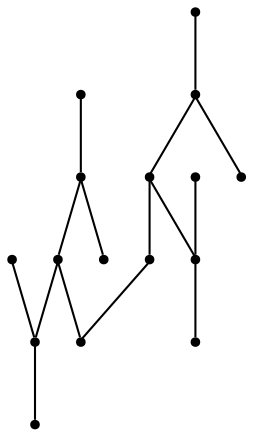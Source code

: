 graph {
  node [shape=point,comment="{\"directed\":false,\"doi\":\"10.1007/978-3-642-36763-2_26\",\"figure\":\"4 (2)\"}"]

  v0 [pos="1582.8703862870213,796.9228540648662"]
  v1 [pos="1606.2207065410582,750.248499091525"]
  v2 [pos="1559.5203205296143,750.2484990915249"]
  v3 [pos="1536.1700002755772,843.5972090382077"]
  v4 [pos="1536.1700002755774,890.2715640115489"]
  v5 [pos="1489.4697415124479,796.9228540648662"]
  v6 [pos="1512.8199345181702,750.2484990915249"]
  v7 [pos="1466.119548506726,750.2484990915249"]
  v8 [pos="1442.7693555010037,936.9456646301184"]
  v9 [pos="1419.4192897435964,796.9228540648662"]
  v10 [pos="1396.0690967378746,843.5971454495146"]
  v11 [pos="1372.7189037321523,796.9228540648662"]
  v12 [pos="1349.3687107264302,890.2715640115489"]
  v13 [pos="1302.6683247149863,843.5972090382077"]
  v14 [pos="1326.0185177207081,796.9228540648662"]
  v15 [pos="1279.3182589575788,796.9228540648662"]

  v0 -- v1 [id="-1",pos="1582.8703862870213,796.9228540648662 1606.2207065410582,750.248499091525 1606.2207065410582,750.248499091525 1606.2207065410582,750.248499091525"]
  v15 -- v13 [id="-2",pos="1279.3182589575788,796.9228540648662 1302.6683247149863,843.5972090382077 1302.6683247149863,843.5972090382077 1302.6683247149863,843.5972090382077"]
  v13 -- v12 [id="-3",pos="1302.6683247149863,843.5972090382077 1349.3687107264302,890.2715640115489 1349.3687107264302,890.2715640115489 1349.3687107264302,890.2715640115489"]
  v13 -- v14 [id="-4",pos="1302.6683247149863,843.5972090382077 1326.0185177207081,796.9228540648662 1326.0185177207081,796.9228540648662 1326.0185177207081,796.9228540648662"]
  v12 -- v10 [id="-5",pos="1349.3687107264302,890.2715640115489 1396.0690967378746,843.5971454495146 1396.0690967378746,843.5971454495146 1396.0690967378746,843.5971454495146"]
  v12 -- v8 [id="-6",pos="1349.3687107264302,890.2715640115489 1442.7693555010037,936.9456646301184 1442.7693555010037,936.9456646301184 1442.7693555010037,936.9456646301184"]
  v10 -- v11 [id="-7",pos="1396.0690967378746,843.5971454495146 1372.7189037321523,796.9228540648662 1372.7189037321523,796.9228540648662 1372.7189037321523,796.9228540648662"]
  v9 -- v10 [id="-8",pos="1419.4192897435964,796.9228540648662 1396.0690967378746,843.5971454495146 1396.0690967378746,843.5971454495146 1396.0690967378746,843.5971454495146"]
  v8 -- v4 [id="-9",pos="1442.7693555010037,936.9456646301184 1536.1700002755774,890.2715640115489 1536.1700002755774,890.2715640115489 1536.1700002755774,890.2715640115489"]
  v7 -- v5 [id="-10",pos="1466.119548506726,750.2484990915249 1489.4697415124479,796.9228540648662 1489.4697415124479,796.9228540648662 1489.4697415124479,796.9228540648662"]
  v5 -- v3 [id="-11",pos="1489.4697415124479,796.9228540648662 1536.1700002755772,843.5972090382077 1536.1700002755772,843.5972090382077 1536.1700002755772,843.5972090382077"]
  v5 -- v6 [id="-12",pos="1489.4697415124479,796.9228540648662 1512.8199345181702,750.2484990915249 1512.8199345181702,750.2484990915249 1512.8199345181702,750.2484990915249"]
  v3 -- v0 [id="-13",pos="1536.1700002755772,843.5972090382077 1582.8703862870213,796.9228540648662 1582.8703862870213,796.9228540648662 1582.8703862870213,796.9228540648662"]
  v3 -- v4 [id="-14",pos="1536.1700002755772,843.5972090382077 1536.1700002755774,890.2715640115489 1536.1700002755774,890.2715640115489 1536.1700002755774,890.2715640115489"]
  v2 -- v0 [id="-15",pos="1559.5203205296143,750.2484990915249 1582.8703862870213,796.9228540648662 1582.8703862870213,796.9228540648662 1582.8703862870213,796.9228540648662"]
}